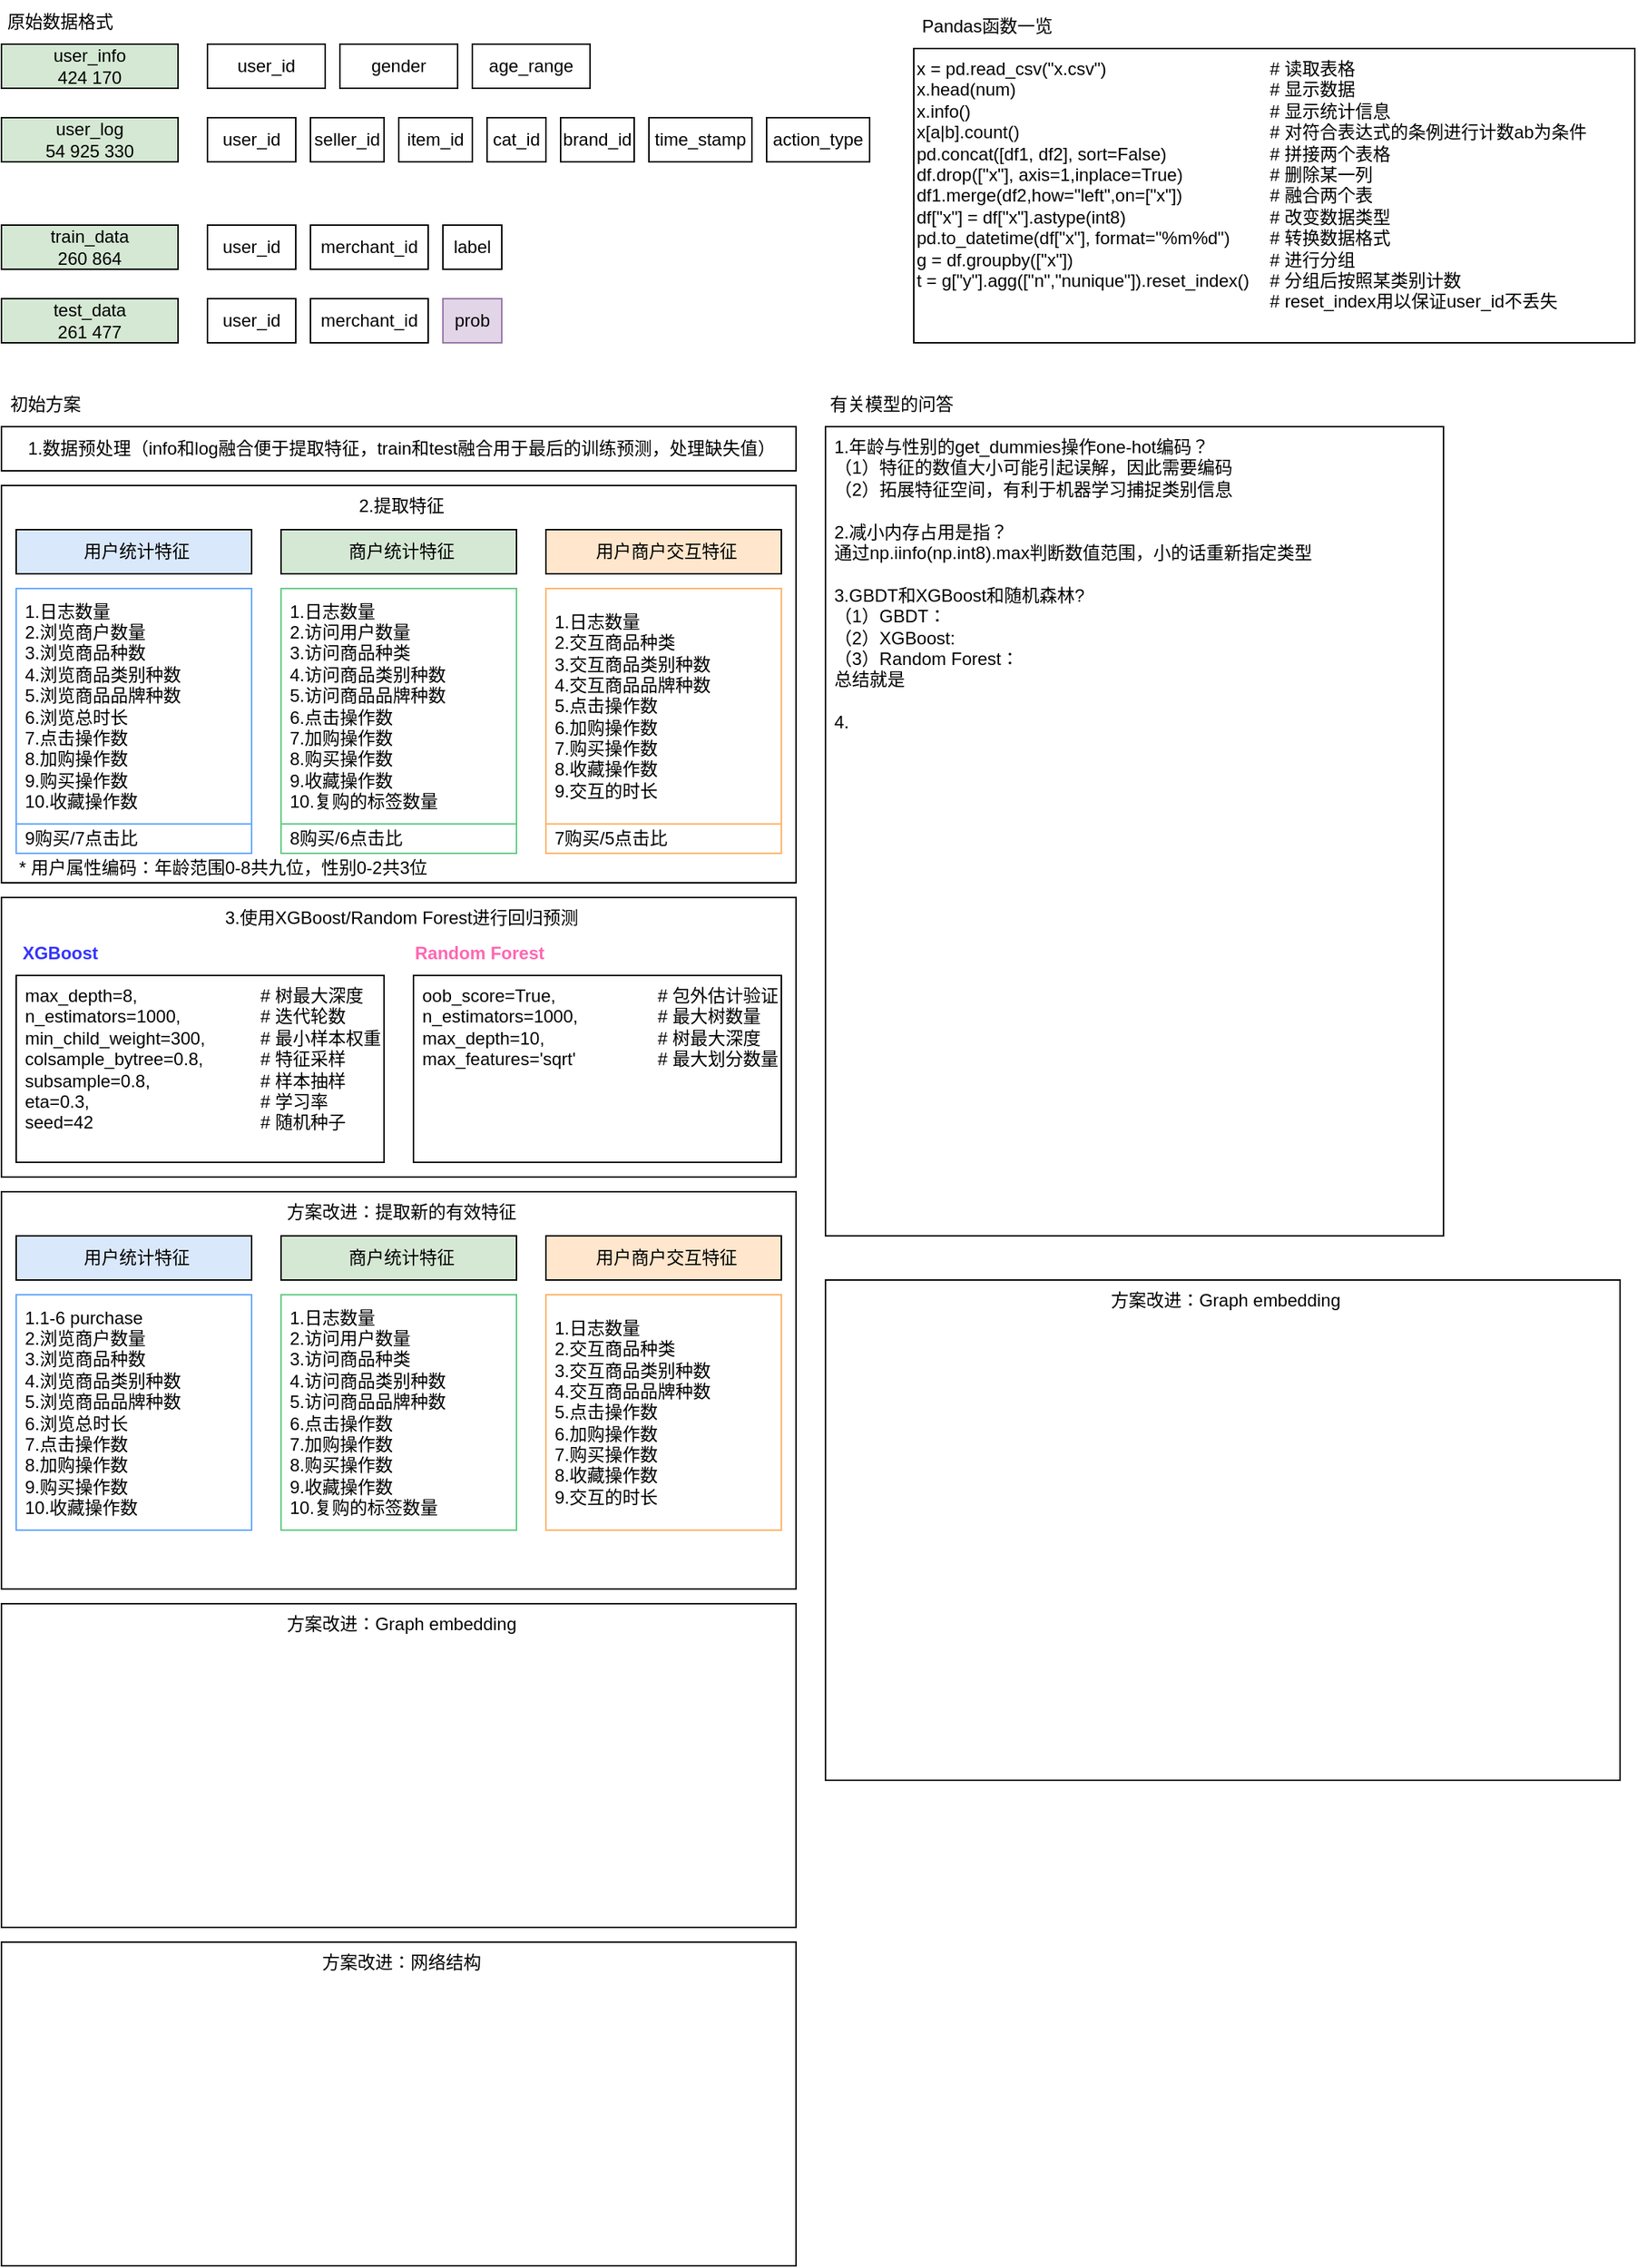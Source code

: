 <mxfile version="24.7.7">
  <diagram name="第 1 页" id="xCzEDtHHo6Lg7tSwvx7r">
    <mxGraphModel dx="1677" dy="1462" grid="1" gridSize="10" guides="1" tooltips="1" connect="1" arrows="1" fold="1" page="0" pageScale="1" pageWidth="827" pageHeight="1169" math="0" shadow="0">
      <root>
        <mxCell id="0" />
        <mxCell id="1" parent="0" />
        <mxCell id="R44nWhIXN0mQkiClx4l6-1" value="user_info&lt;div&gt;424 170&lt;/div&gt;" style="rounded=0;whiteSpace=wrap;html=1;fillColor=#d5e8d4;strokeColor=#000000;" vertex="1" parent="1">
          <mxGeometry x="-20" y="-430" width="120" height="30" as="geometry" />
        </mxCell>
        <mxCell id="R44nWhIXN0mQkiClx4l6-2" value="user_log&lt;div&gt;54 925 330&lt;/div&gt;" style="rounded=0;whiteSpace=wrap;html=1;fillColor=#d5e8d4;strokeColor=#000000;" vertex="1" parent="1">
          <mxGeometry x="-20" y="-380" width="120" height="30" as="geometry" />
        </mxCell>
        <mxCell id="R44nWhIXN0mQkiClx4l6-3" value="train_data&lt;div&gt;260 864&lt;/div&gt;" style="rounded=0;whiteSpace=wrap;html=1;fillColor=#d5e8d4;strokeColor=#000000;" vertex="1" parent="1">
          <mxGeometry x="-20" y="-307" width="120" height="30" as="geometry" />
        </mxCell>
        <mxCell id="R44nWhIXN0mQkiClx4l6-4" value="test_data&lt;div&gt;261 477&lt;/div&gt;" style="rounded=0;whiteSpace=wrap;html=1;fillColor=#d5e8d4;strokeColor=#000000;" vertex="1" parent="1">
          <mxGeometry x="-20" y="-257" width="120" height="30" as="geometry" />
        </mxCell>
        <mxCell id="R44nWhIXN0mQkiClx4l6-5" value="x = pd.read_csv(&quot;x.csv&quot;)&lt;span style=&quot;white-space: pre;&quot;&gt;&#x9;&lt;/span&gt;&lt;span style=&quot;white-space: pre;&quot;&gt;&#x9;&lt;span style=&quot;white-space: pre;&quot;&gt;&#x9;&lt;/span&gt;&lt;span style=&quot;white-space: pre;&quot;&gt;&#x9;&lt;/span&gt;&lt;span style=&quot;white-space: pre;&quot;&gt;&#x9;&lt;/span&gt;&lt;/span&gt;# 读取表格&lt;div&gt;x.head(num)&amp;nbsp; &amp;nbsp;&lt;span style=&quot;white-space: pre;&quot;&gt;&#x9;&lt;/span&gt;&lt;span style=&quot;white-space: pre;&quot;&gt;&#x9;&lt;/span&gt;&lt;span style=&quot;white-space: pre;&quot;&gt;&#x9;&lt;/span&gt;&lt;span style=&quot;white-space: pre;&quot;&gt;&#x9;&lt;span style=&quot;white-space: pre;&quot;&gt;&#x9;&lt;/span&gt;&lt;span style=&quot;white-space: pre;&quot;&gt;&#x9;&lt;/span&gt;&lt;span style=&quot;white-space: pre;&quot;&gt;&#x9;&lt;/span&gt;&lt;/span&gt;# 显示数据&lt;/div&gt;&lt;div&gt;x.info()&lt;span style=&quot;white-space: pre;&quot;&gt;&#x9;&lt;/span&gt;&lt;span style=&quot;white-space: pre;&quot;&gt;&#x9;&lt;/span&gt;&lt;span style=&quot;white-space: pre;&quot;&gt;&#x9;&lt;/span&gt;&lt;span style=&quot;white-space: pre;&quot;&gt;&#x9;&lt;/span&gt;&lt;span style=&quot;white-space: pre;&quot;&gt;&#x9;&lt;span style=&quot;white-space: pre;&quot;&gt;&#x9;&lt;/span&gt;&lt;span style=&quot;white-space: pre;&quot;&gt;&#x9;&lt;/span&gt;&lt;span style=&quot;white-space: pre;&quot;&gt;&#x9;&lt;/span&gt;&lt;/span&gt;# 显示统计信息&lt;/div&gt;&lt;div&gt;x[a|b].count()&lt;span style=&quot;white-space: pre;&quot;&gt;&#x9;&lt;/span&gt;&lt;span style=&quot;white-space: pre;&quot;&gt;&#x9;&lt;/span&gt;&lt;span style=&quot;white-space: pre;&quot;&gt;&#x9;&lt;/span&gt;&lt;span style=&quot;white-space: pre;&quot;&gt;&#x9;&lt;span style=&quot;white-space: pre;&quot;&gt;&#x9;&lt;/span&gt;&lt;span style=&quot;white-space: pre;&quot;&gt;&#x9;&lt;/span&gt;&lt;span style=&quot;white-space: pre;&quot;&gt;&#x9;&lt;/span&gt;&lt;/span&gt;# 对符合表达式的条例进行计数ab为条件&lt;/div&gt;&lt;div&gt;pd.concat([df1, df2], sort=False)&lt;span style=&quot;white-space: pre;&quot;&gt;&lt;span style=&quot;white-space: pre;&quot;&gt;&#x9;&lt;/span&gt;&lt;span style=&quot;white-space: pre;&quot;&gt;&#x9;&lt;/span&gt;&lt;span style=&quot;white-space: pre;&quot;&gt;&#x9;&lt;/span&gt;&lt;/span&gt;# 拼接两个表格&lt;br&gt;&lt;/div&gt;&lt;div&gt;df.drop([&quot;x&quot;], axis=1,inplace=True)&lt;span style=&quot;white-space: pre;&quot;&gt;&#x9;&lt;span style=&quot;white-space: pre;&quot;&gt;&#x9;&lt;/span&gt;&lt;span style=&quot;white-space: pre;&quot;&gt;&#x9;&lt;/span&gt;&lt;/span&gt;# 删除某一列&lt;/div&gt;&lt;div&gt;df1.merge(df2,how=&quot;left&quot;,on=[&quot;x&quot;])&lt;span style=&quot;white-space: pre;&quot;&gt;&#x9;&lt;/span&gt;&lt;span style=&quot;white-space: pre;&quot;&gt;&#x9;&lt;/span&gt;&lt;span style=&quot;white-space: pre;&quot;&gt;&#x9;&lt;/span&gt;# 融合两个表&lt;/div&gt;&lt;div&gt;df[&quot;x&quot;] = df[&quot;x&quot;].astype(int8)&lt;span style=&quot;white-space: pre;&quot;&gt;&#x9;&lt;/span&gt;&lt;span style=&quot;white-space: pre;&quot;&gt;&#x9;&lt;/span&gt;&lt;span style=&quot;white-space: pre;&quot;&gt;&#x9;&lt;/span&gt;&lt;span style=&quot;white-space: pre;&quot;&gt;&#x9;&lt;/span&gt;# 改变数据类型&lt;/div&gt;&lt;div&gt;pd.to_datetime(&lt;span style=&quot;background-color: initial;&quot;&gt;df[&quot;x&quot;], format=&quot;%m%d&quot;&lt;/span&gt;&lt;span style=&quot;background-color: initial;&quot;&gt;)&lt;span style=&quot;white-space: pre;&quot;&gt;&#x9;&lt;/span&gt;# 转换数据格式&lt;/span&gt;&lt;/div&gt;&lt;div&gt;&lt;span style=&quot;background-color: initial;&quot;&gt;g = df.groupby([&quot;x&quot;])&lt;span style=&quot;white-space: pre;&quot;&gt;&#x9;&lt;/span&gt;&lt;span style=&quot;white-space: pre;&quot;&gt;&#x9;&lt;/span&gt;&lt;span style=&quot;white-space: pre;&quot;&gt;&#x9;&lt;/span&gt;&lt;span style=&quot;white-space: pre;&quot;&gt;&#x9;&lt;/span&gt;&lt;span style=&quot;white-space: pre;&quot;&gt;&#x9;&lt;/span&gt;# 进行分组&lt;/span&gt;&lt;/div&gt;&lt;div&gt;t = g[&quot;y&quot;].agg([&quot;n&quot;,&quot;nunique&quot;]).reset_index()&lt;span style=&quot;white-space: pre;&quot;&gt;&#x9;&lt;/span&gt;# 分组后按照某类别计数&lt;/div&gt;&lt;div&gt;&lt;span style=&quot;white-space: pre;&quot;&gt;&#x9;&lt;/span&gt;&lt;span style=&quot;white-space: pre;&quot;&gt;&#x9;&lt;/span&gt;&lt;span style=&quot;white-space: pre;&quot;&gt;&#x9;&lt;/span&gt;&lt;span style=&quot;white-space: pre;&quot;&gt;&#x9;&lt;/span&gt;&lt;span style=&quot;white-space: pre;&quot;&gt;&#x9;&lt;/span&gt;&lt;span style=&quot;white-space: pre;&quot;&gt;&#x9;&lt;/span&gt;&lt;span style=&quot;white-space: pre;&quot;&gt;&#x9;&lt;/span&gt;&lt;span style=&quot;white-space: pre;&quot;&gt;&#x9;&lt;/span&gt;&lt;span style=&quot;white-space: pre;&quot;&gt;&#x9;&lt;/span&gt;#&amp;nbsp;&lt;span style=&quot;background-color: initial;&quot;&gt;reset_index用以保证user_id不丢失&lt;/span&gt;&lt;br&gt;&lt;/div&gt;&lt;div&gt;&lt;span style=&quot;background-color: initial;&quot;&gt;&lt;br&gt;&lt;/span&gt;&lt;/div&gt;" style="rounded=0;whiteSpace=wrap;html=1;align=left;verticalAlign=top;" vertex="1" parent="1">
          <mxGeometry x="600" y="-427" width="490" height="200" as="geometry" />
        </mxCell>
        <mxCell id="R44nWhIXN0mQkiClx4l6-6" value="age_range" style="rounded=0;whiteSpace=wrap;html=1;" vertex="1" parent="1">
          <mxGeometry x="300" y="-430" width="80" height="30" as="geometry" />
        </mxCell>
        <mxCell id="R44nWhIXN0mQkiClx4l6-7" value="user_id" style="rounded=0;whiteSpace=wrap;html=1;" vertex="1" parent="1">
          <mxGeometry x="120" y="-430" width="80" height="30" as="geometry" />
        </mxCell>
        <mxCell id="R44nWhIXN0mQkiClx4l6-8" value="user_id" style="rounded=0;whiteSpace=wrap;html=1;" vertex="1" parent="1">
          <mxGeometry x="120" y="-380" width="60" height="30" as="geometry" />
        </mxCell>
        <mxCell id="R44nWhIXN0mQkiClx4l6-9" value="user_id" style="rounded=0;whiteSpace=wrap;html=1;" vertex="1" parent="1">
          <mxGeometry x="120" y="-307" width="60" height="30" as="geometry" />
        </mxCell>
        <mxCell id="R44nWhIXN0mQkiClx4l6-10" value="gender" style="rounded=0;whiteSpace=wrap;html=1;" vertex="1" parent="1">
          <mxGeometry x="210" y="-430" width="80" height="30" as="geometry" />
        </mxCell>
        <mxCell id="R44nWhIXN0mQkiClx4l6-11" value="merchant_id" style="rounded=0;whiteSpace=wrap;html=1;" vertex="1" parent="1">
          <mxGeometry x="190" y="-307" width="80" height="30" as="geometry" />
        </mxCell>
        <mxCell id="R44nWhIXN0mQkiClx4l6-12" value="label" style="rounded=0;whiteSpace=wrap;html=1;" vertex="1" parent="1">
          <mxGeometry x="280" y="-307" width="40" height="30" as="geometry" />
        </mxCell>
        <mxCell id="R44nWhIXN0mQkiClx4l6-13" value="item_id" style="rounded=0;whiteSpace=wrap;html=1;" vertex="1" parent="1">
          <mxGeometry x="250" y="-380" width="50" height="30" as="geometry" />
        </mxCell>
        <mxCell id="R44nWhIXN0mQkiClx4l6-14" value="cat_id" style="rounded=0;whiteSpace=wrap;html=1;" vertex="1" parent="1">
          <mxGeometry x="310" y="-380" width="40" height="30" as="geometry" />
        </mxCell>
        <mxCell id="R44nWhIXN0mQkiClx4l6-15" value="seller_id" style="rounded=0;whiteSpace=wrap;html=1;" vertex="1" parent="1">
          <mxGeometry x="190" y="-380" width="50" height="30" as="geometry" />
        </mxCell>
        <mxCell id="R44nWhIXN0mQkiClx4l6-16" value="brand_id" style="rounded=0;whiteSpace=wrap;html=1;" vertex="1" parent="1">
          <mxGeometry x="360" y="-380" width="50" height="30" as="geometry" />
        </mxCell>
        <mxCell id="R44nWhIXN0mQkiClx4l6-17" value="time_stamp" style="rounded=0;whiteSpace=wrap;html=1;" vertex="1" parent="1">
          <mxGeometry x="420" y="-380" width="70" height="30" as="geometry" />
        </mxCell>
        <mxCell id="R44nWhIXN0mQkiClx4l6-18" value="action_type" style="rounded=0;whiteSpace=wrap;html=1;" vertex="1" parent="1">
          <mxGeometry x="500" y="-380" width="70" height="30" as="geometry" />
        </mxCell>
        <mxCell id="R44nWhIXN0mQkiClx4l6-19" value="user_id" style="rounded=0;whiteSpace=wrap;html=1;" vertex="1" parent="1">
          <mxGeometry x="120" y="-257" width="60" height="30" as="geometry" />
        </mxCell>
        <mxCell id="R44nWhIXN0mQkiClx4l6-20" value="merchant_id" style="rounded=0;whiteSpace=wrap;html=1;" vertex="1" parent="1">
          <mxGeometry x="190" y="-257" width="80" height="30" as="geometry" />
        </mxCell>
        <mxCell id="R44nWhIXN0mQkiClx4l6-21" value="prob" style="rounded=0;whiteSpace=wrap;html=1;fillColor=#e1d5e7;strokeColor=#9673a6;" vertex="1" parent="1">
          <mxGeometry x="280" y="-257" width="40" height="30" as="geometry" />
        </mxCell>
        <mxCell id="R44nWhIXN0mQkiClx4l6-22" value="&lt;div&gt;1.数据预处理（info和log融合便于提取特征，train和test融合用于最后的训练预测，&lt;span style=&quot;background-color: initial;&quot;&gt;处理缺失值&lt;/span&gt;&lt;span style=&quot;background-color: initial;&quot;&gt;）&lt;/span&gt;&lt;/div&gt;" style="rounded=0;whiteSpace=wrap;html=1;align=center;verticalAlign=middle;spacing=2;spacingLeft=4;" vertex="1" parent="1">
          <mxGeometry x="-20" y="-170" width="540" height="30" as="geometry" />
        </mxCell>
        <mxCell id="R44nWhIXN0mQkiClx4l6-23" value="2.提取特征" style="rounded=0;whiteSpace=wrap;html=1;align=center;verticalAlign=top;spacing=2;spacingLeft=4;strokeColor=#000000;" vertex="1" parent="1">
          <mxGeometry x="-20" y="-130" width="540" height="270" as="geometry" />
        </mxCell>
        <mxCell id="R44nWhIXN0mQkiClx4l6-24" value="用户统计特征" style="rounded=0;whiteSpace=wrap;html=1;align=center;verticalAlign=middle;spacing=2;spacingLeft=4;fillColor=#dae8fc;strokeColor=#000000;" vertex="1" parent="1">
          <mxGeometry x="-10" y="-100" width="160" height="30" as="geometry" />
        </mxCell>
        <mxCell id="R44nWhIXN0mQkiClx4l6-25" value="商户统计特征" style="rounded=0;whiteSpace=wrap;html=1;align=center;verticalAlign=middle;spacing=2;spacingLeft=4;fillColor=#d5e8d4;strokeColor=#000000;" vertex="1" parent="1">
          <mxGeometry x="170" y="-100" width="160" height="30" as="geometry" />
        </mxCell>
        <mxCell id="R44nWhIXN0mQkiClx4l6-26" value="用户商户交互特征" style="rounded=0;whiteSpace=wrap;html=1;align=center;verticalAlign=middle;spacing=2;spacingLeft=4;fillColor=#ffe6cc;strokeColor=default;" vertex="1" parent="1">
          <mxGeometry x="350" y="-100" width="160" height="30" as="geometry" />
        </mxCell>
        <mxCell id="R44nWhIXN0mQkiClx4l6-27" value="1.日志数量&lt;div&gt;2.浏览商户数量&lt;/div&gt;&lt;div&gt;3.&lt;span style=&quot;background-color: initial;&quot;&gt;浏览商品种数&lt;/span&gt;&lt;/div&gt;&lt;div&gt;&lt;span style=&quot;background-color: initial;&quot;&gt;4.浏览商品类别种数&lt;/span&gt;&lt;/div&gt;&lt;div&gt;&lt;span style=&quot;background-color: initial;&quot;&gt;5.浏览商品品牌种数&lt;/span&gt;&lt;/div&gt;&lt;div&gt;&lt;span style=&quot;background-color: initial;&quot;&gt;6.浏览总时长&lt;/span&gt;&lt;/div&gt;&lt;div&gt;&lt;span style=&quot;background-color: initial;&quot;&gt;7.点击操作数&lt;/span&gt;&lt;/div&gt;&lt;div&gt;&lt;span style=&quot;background-color: initial;&quot;&gt;8.加购操作数&lt;/span&gt;&lt;/div&gt;&lt;div&gt;&lt;span style=&quot;background-color: initial;&quot;&gt;9.购买操作数&lt;/span&gt;&lt;/div&gt;&lt;div&gt;&lt;span style=&quot;background-color: initial;&quot;&gt;10.收藏操作数&lt;/span&gt;&lt;/div&gt;" style="rounded=0;whiteSpace=wrap;html=1;align=left;verticalAlign=middle;spacing=2;spacingLeft=4;fillColor=#FFFFFF;strokeColor=#63A7FF;" vertex="1" parent="1">
          <mxGeometry x="-10" y="-60" width="160" height="160" as="geometry" />
        </mxCell>
        <mxCell id="R44nWhIXN0mQkiClx4l6-28" value="初始方案" style="text;html=1;align=center;verticalAlign=middle;whiteSpace=wrap;rounded=0;" vertex="1" parent="1">
          <mxGeometry x="-20" y="-200" width="60" height="30" as="geometry" />
        </mxCell>
        <mxCell id="R44nWhIXN0mQkiClx4l6-29" value="&lt;div&gt;3.使用XGBoost/Random Forest进行回归预测&lt;/div&gt;" style="rounded=0;whiteSpace=wrap;html=1;align=center;verticalAlign=top;spacing=2;spacingLeft=4;" vertex="1" parent="1">
          <mxGeometry x="-20" y="150" width="540" height="190" as="geometry" />
        </mxCell>
        <mxCell id="R44nWhIXN0mQkiClx4l6-30" value="1.日志数量&lt;div&gt;2.访问用户数量&lt;/div&gt;&lt;div&gt;3.访问商品种类&lt;/div&gt;&lt;div&gt;4.访问商品类别种数&lt;/div&gt;&lt;div&gt;5.访问商品品牌种数&lt;/div&gt;&lt;div&gt;&lt;div&gt;&lt;span style=&quot;background-color: initial;&quot;&gt;6.点击操作数&lt;/span&gt;&lt;/div&gt;&lt;div&gt;&lt;span style=&quot;background-color: initial;&quot;&gt;7.加购操作数&lt;/span&gt;&lt;/div&gt;&lt;div&gt;&lt;span style=&quot;background-color: initial;&quot;&gt;8.购买操作数&lt;/span&gt;&lt;/div&gt;&lt;div&gt;&lt;span style=&quot;background-color: initial;&quot;&gt;9.收藏操作数&lt;/span&gt;&lt;/div&gt;&lt;/div&gt;&lt;div&gt;&lt;span style=&quot;background-color: initial;&quot;&gt;10.复购的标签数量&lt;/span&gt;&lt;/div&gt;" style="rounded=0;whiteSpace=wrap;html=1;align=left;verticalAlign=middle;spacing=2;spacingLeft=4;fillColor=#FFFFFF;strokeColor=#62CC82;" vertex="1" parent="1">
          <mxGeometry x="170" y="-60" width="160" height="160" as="geometry" />
        </mxCell>
        <mxCell id="R44nWhIXN0mQkiClx4l6-31" value="1.日志数量&lt;div&gt;&lt;div&gt;2.交互商品种类&lt;/div&gt;&lt;div&gt;3.交互商品类别种数&lt;/div&gt;&lt;div&gt;4.交互商品品牌种数&lt;/div&gt;&lt;div&gt;&lt;div&gt;&lt;span style=&quot;background-color: initial;&quot;&gt;5.点击操作数&lt;/span&gt;&lt;/div&gt;&lt;div&gt;&lt;span style=&quot;background-color: initial;&quot;&gt;6.加购操作数&lt;/span&gt;&lt;/div&gt;&lt;div&gt;&lt;span style=&quot;background-color: initial;&quot;&gt;7.购买操作数&lt;/span&gt;&lt;/div&gt;&lt;div&gt;&lt;span style=&quot;background-color: initial;&quot;&gt;8.收藏操作数&lt;/span&gt;&lt;/div&gt;&lt;/div&gt;&lt;/div&gt;&lt;div&gt;&lt;span style=&quot;background-color: initial;&quot;&gt;9.交互的时长&lt;/span&gt;&lt;/div&gt;" style="rounded=0;whiteSpace=wrap;html=1;align=left;verticalAlign=middle;spacing=2;spacingLeft=4;fillColor=#FFFFFF;strokeColor=#FFB366;" vertex="1" parent="1">
          <mxGeometry x="350" y="-60" width="160" height="160" as="geometry" />
        </mxCell>
        <mxCell id="R44nWhIXN0mQkiClx4l6-32" value="9购买/7点击比" style="rounded=0;whiteSpace=wrap;html=1;align=left;verticalAlign=middle;spacing=2;spacingLeft=4;fillColor=#FFFFFF;strokeColor=#63A7FF;" vertex="1" parent="1">
          <mxGeometry x="-10" y="100" width="160" height="20" as="geometry" />
        </mxCell>
        <mxCell id="R44nWhIXN0mQkiClx4l6-33" value="8购买/6点击比" style="rounded=0;whiteSpace=wrap;html=1;align=left;verticalAlign=middle;spacing=2;spacingLeft=4;fillColor=#FFFFFF;strokeColor=#62cc82;" vertex="1" parent="1">
          <mxGeometry x="170" y="100" width="160" height="20" as="geometry" />
        </mxCell>
        <mxCell id="R44nWhIXN0mQkiClx4l6-34" value="7购买/5点击比" style="rounded=0;whiteSpace=wrap;html=1;align=left;verticalAlign=middle;spacing=2;spacingLeft=4;fillColor=#FFFFFF;strokeColor=#ffb366;" vertex="1" parent="1">
          <mxGeometry x="350" y="100" width="160" height="20" as="geometry" />
        </mxCell>
        <mxCell id="R44nWhIXN0mQkiClx4l6-35" value="* 用户属性编码：年龄范围0-8共九位，性别0-2共3位" style="text;html=1;align=left;verticalAlign=middle;whiteSpace=wrap;rounded=0;" vertex="1" parent="1">
          <mxGeometry x="-10" y="120" width="520" height="20" as="geometry" />
        </mxCell>
        <mxCell id="R44nWhIXN0mQkiClx4l6-36" value="&lt;div&gt;max_depth=8,&lt;span style=&quot;white-space: pre;&quot;&gt;&#x9;&lt;/span&gt;&lt;span style=&quot;white-space: pre;&quot;&gt;&#x9;&lt;/span&gt;&lt;span style=&quot;white-space: pre;&quot;&gt;&#x9;&lt;span style=&quot;white-space: pre;&quot;&gt;&#x9;&lt;/span&gt;&lt;/span&gt;# 树最大深度&lt;/div&gt;&lt;div&gt;n_estimators=1000,&lt;span style=&quot;white-space: pre;&quot;&gt;&#x9;&lt;/span&gt;&lt;span style=&quot;white-space: pre;&quot;&gt;&#x9;&lt;/span&gt;# 迭代轮数&lt;/div&gt;&lt;div&gt;min_child_weight=300,&lt;span style=&quot;white-space: pre;&quot;&gt;&#x9;&lt;/span&gt;&lt;span style=&quot;white-space: pre;&quot;&gt;&#x9;&lt;/span&gt;# 最小样本权重&lt;/div&gt;&lt;div&gt;colsample_bytree=0.8,&lt;span style=&quot;white-space: pre;&quot;&gt;&#x9;&lt;/span&gt;&lt;span style=&quot;white-space: pre;&quot;&gt;&#x9;&lt;/span&gt;# 特征采样&lt;/div&gt;&lt;div&gt;subsample=0.8,&lt;span style=&quot;white-space: pre;&quot;&gt;&#x9;&lt;/span&gt;&lt;span style=&quot;white-space: pre;&quot;&gt;&#x9;&lt;/span&gt;&lt;span style=&quot;white-space: pre;&quot;&gt;&#x9;&lt;/span&gt;# 样本抽样&lt;/div&gt;&lt;div&gt;eta=0.3,&lt;span style=&quot;white-space: pre;&quot;&gt;&#x9;&lt;/span&gt;&lt;span style=&quot;white-space: pre;&quot;&gt;&#x9;&lt;/span&gt;&lt;span style=&quot;white-space: pre;&quot;&gt;&#x9;&lt;/span&gt;&lt;span style=&quot;white-space: pre;&quot;&gt;&#x9;&lt;/span&gt;&lt;span style=&quot;white-space: pre;&quot;&gt;&#x9;&lt;/span&gt;# 学习率&lt;/div&gt;&lt;div&gt;seed=42&lt;span style=&quot;white-space: pre;&quot;&gt;&#x9;&lt;/span&gt;&lt;span style=&quot;white-space: pre;&quot;&gt;&#x9;&lt;/span&gt;&lt;span style=&quot;white-space: pre;&quot;&gt;&#x9;&lt;/span&gt;&lt;span style=&quot;white-space: pre;&quot;&gt;&#x9;&lt;/span&gt;&lt;span style=&quot;white-space: pre;&quot;&gt;&#x9;&lt;/span&gt;# 随机种子&lt;/div&gt;" style="rounded=0;whiteSpace=wrap;html=1;align=left;spacingLeft=4;verticalAlign=top;" vertex="1" parent="1">
          <mxGeometry x="-10" y="203" width="250" height="127" as="geometry" />
        </mxCell>
        <mxCell id="R44nWhIXN0mQkiClx4l6-37" value="&lt;div&gt;oob_score=True,&lt;span style=&quot;white-space: pre;&quot;&gt;&#x9;&lt;/span&gt;&lt;span style=&quot;white-space: pre;&quot;&gt;&#x9;&lt;/span&gt;&lt;span style=&quot;white-space: pre;&quot;&gt;&#x9;&lt;/span&gt;# 包外估计验证&lt;/div&gt;&lt;div&gt;n_estimators=1000,&lt;span style=&quot;white-space: pre;&quot;&gt;&#x9;&lt;/span&gt;&lt;span style=&quot;white-space: pre;&quot;&gt;&#x9;&lt;/span&gt;# 最大树数量&lt;/div&gt;&lt;div&gt;max_depth=10,&lt;span style=&quot;white-space: pre;&quot;&gt;&#x9;&lt;/span&gt;&lt;span style=&quot;white-space: pre;&quot;&gt;&#x9;&lt;/span&gt;&lt;span style=&quot;white-space: pre;&quot;&gt;&#x9;&lt;/span&gt;# 树最大深度&lt;/div&gt;&lt;div style=&quot;&quot;&gt;max_features=&#39;sqrt&#39;&lt;span style=&quot;white-space: pre;&quot;&gt;&#x9;&lt;/span&gt;&lt;span style=&quot;white-space: pre;&quot;&gt;&#x9;&lt;/span&gt;&lt;span style=&quot;white-space: pre;&quot;&gt;&#x9;&lt;/span&gt;# 最大划分数量&lt;/div&gt;" style="rounded=0;whiteSpace=wrap;html=1;spacingLeft=4;horizontal=1;verticalAlign=top;align=left;" vertex="1" parent="1">
          <mxGeometry x="260" y="203" width="250" height="127" as="geometry" />
        </mxCell>
        <mxCell id="R44nWhIXN0mQkiClx4l6-38" value="XGBoost" style="text;html=1;align=center;verticalAlign=middle;whiteSpace=wrap;rounded=0;fontColor=#3333FF;fontStyle=1" vertex="1" parent="1">
          <mxGeometry x="-10" y="173" width="60" height="30" as="geometry" />
        </mxCell>
        <mxCell id="R44nWhIXN0mQkiClx4l6-39" value="Random Forest" style="text;html=1;align=center;verticalAlign=middle;whiteSpace=wrap;rounded=0;fontStyle=1;fontColor=#FF66B3;" vertex="1" parent="1">
          <mxGeometry x="260" y="173" width="90" height="30" as="geometry" />
        </mxCell>
        <mxCell id="R44nWhIXN0mQkiClx4l6-40" value="1.年龄与性别的get_dummies操作one-hot编码？&lt;div&gt;（1）特征的数值大小可能引起误解，因此需要编码&lt;/div&gt;&lt;div&gt;（2）拓展特征空间，有利于机器学习捕捉类别信息&lt;/div&gt;&lt;div&gt;&lt;br&gt;&lt;/div&gt;&lt;div&gt;2.减小内存占用是指？&lt;/div&gt;&lt;div&gt;通过np.iinfo(np.int8).max判断数值范围，小的话重新指定类型&lt;br&gt;&lt;/div&gt;&lt;div&gt;&lt;br&gt;&lt;/div&gt;&lt;div&gt;3.GBDT和XGBoost和随机森林?&lt;/div&gt;&lt;div&gt;（1）GBDT：&lt;/div&gt;&lt;div&gt;（2）XGBoost:&lt;/div&gt;&lt;div&gt;（3）Random Forest：&lt;/div&gt;&lt;div&gt;总结就是&lt;/div&gt;&lt;div&gt;&lt;br&gt;&lt;/div&gt;&lt;div&gt;4.&lt;/div&gt;" style="rounded=0;whiteSpace=wrap;html=1;align=left;spacingLeft=4;verticalAlign=top;" vertex="1" parent="1">
          <mxGeometry x="540" y="-170" width="420" height="550" as="geometry" />
        </mxCell>
        <mxCell id="R44nWhIXN0mQkiClx4l6-41" value="有关模型的问答" style="text;html=1;align=center;verticalAlign=middle;whiteSpace=wrap;rounded=0;" vertex="1" parent="1">
          <mxGeometry x="540" y="-200" width="90" height="30" as="geometry" />
        </mxCell>
        <mxCell id="R44nWhIXN0mQkiClx4l6-42" value="Pandas函数一览" style="text;html=1;align=center;verticalAlign=middle;whiteSpace=wrap;rounded=0;" vertex="1" parent="1">
          <mxGeometry x="600" y="-457" width="100" height="30" as="geometry" />
        </mxCell>
        <mxCell id="R44nWhIXN0mQkiClx4l6-43" value="原始数据格式" style="text;html=1;align=center;verticalAlign=middle;whiteSpace=wrap;rounded=0;" vertex="1" parent="1">
          <mxGeometry x="-20" y="-460" width="80" height="30" as="geometry" />
        </mxCell>
        <mxCell id="R44nWhIXN0mQkiClx4l6-44" value="方案改进：提取新的有效特征" style="rounded=0;whiteSpace=wrap;html=1;align=center;verticalAlign=top;spacing=2;spacingLeft=4;strokeColor=#000000;" vertex="1" parent="1">
          <mxGeometry x="-20" y="350" width="540" height="270" as="geometry" />
        </mxCell>
        <mxCell id="R44nWhIXN0mQkiClx4l6-45" value="方案改进：Graph embedding" style="rounded=0;whiteSpace=wrap;html=1;align=center;verticalAlign=top;spacing=2;spacingLeft=4;strokeColor=#000000;" vertex="1" parent="1">
          <mxGeometry x="-20" y="630" width="540" height="220" as="geometry" />
        </mxCell>
        <mxCell id="R44nWhIXN0mQkiClx4l6-46" value="方案改进：网络结构" style="rounded=0;whiteSpace=wrap;html=1;align=center;verticalAlign=top;spacing=2;spacingLeft=4;strokeColor=#000000;" vertex="1" parent="1">
          <mxGeometry x="-20" y="860" width="540" height="220" as="geometry" />
        </mxCell>
        <mxCell id="R44nWhIXN0mQkiClx4l6-47" value="用户统计特征" style="rounded=0;whiteSpace=wrap;html=1;align=center;verticalAlign=middle;spacing=2;spacingLeft=4;fillColor=#dae8fc;strokeColor=#000000;" vertex="1" parent="1">
          <mxGeometry x="-10" y="380" width="160" height="30" as="geometry" />
        </mxCell>
        <mxCell id="R44nWhIXN0mQkiClx4l6-48" value="1.1-6 purchase&lt;div&gt;2.浏览商户数量&lt;/div&gt;&lt;div&gt;3.&lt;span style=&quot;background-color: initial;&quot;&gt;浏览商品种数&lt;/span&gt;&lt;/div&gt;&lt;div&gt;&lt;span style=&quot;background-color: initial;&quot;&gt;4.浏览商品类别种数&lt;/span&gt;&lt;/div&gt;&lt;div&gt;&lt;span style=&quot;background-color: initial;&quot;&gt;5.浏览商品品牌种数&lt;/span&gt;&lt;/div&gt;&lt;div&gt;&lt;span style=&quot;background-color: initial;&quot;&gt;6.浏览总时长&lt;/span&gt;&lt;/div&gt;&lt;div&gt;&lt;span style=&quot;background-color: initial;&quot;&gt;7.点击操作数&lt;/span&gt;&lt;/div&gt;&lt;div&gt;&lt;span style=&quot;background-color: initial;&quot;&gt;8.加购操作数&lt;/span&gt;&lt;/div&gt;&lt;div&gt;&lt;span style=&quot;background-color: initial;&quot;&gt;9.购买操作数&lt;/span&gt;&lt;/div&gt;&lt;div&gt;&lt;span style=&quot;background-color: initial;&quot;&gt;10.收藏操作数&lt;/span&gt;&lt;/div&gt;" style="rounded=0;whiteSpace=wrap;html=1;align=left;verticalAlign=middle;spacing=2;spacingLeft=4;fillColor=#FFFFFF;strokeColor=#63A7FF;" vertex="1" parent="1">
          <mxGeometry x="-10" y="420" width="160" height="160" as="geometry" />
        </mxCell>
        <mxCell id="R44nWhIXN0mQkiClx4l6-49" value="商户统计特征" style="rounded=0;whiteSpace=wrap;html=1;align=center;verticalAlign=middle;spacing=2;spacingLeft=4;fillColor=#d5e8d4;strokeColor=#000000;" vertex="1" parent="1">
          <mxGeometry x="170" y="380" width="160" height="30" as="geometry" />
        </mxCell>
        <mxCell id="R44nWhIXN0mQkiClx4l6-50" value="用户商户交互特征" style="rounded=0;whiteSpace=wrap;html=1;align=center;verticalAlign=middle;spacing=2;spacingLeft=4;fillColor=#ffe6cc;strokeColor=default;" vertex="1" parent="1">
          <mxGeometry x="350" y="380" width="160" height="30" as="geometry" />
        </mxCell>
        <mxCell id="R44nWhIXN0mQkiClx4l6-51" value="1.日志数量&lt;div&gt;2.访问用户数量&lt;/div&gt;&lt;div&gt;3.访问商品种类&lt;/div&gt;&lt;div&gt;4.访问商品类别种数&lt;/div&gt;&lt;div&gt;5.访问商品品牌种数&lt;/div&gt;&lt;div&gt;&lt;div&gt;&lt;span style=&quot;background-color: initial;&quot;&gt;6.点击操作数&lt;/span&gt;&lt;/div&gt;&lt;div&gt;&lt;span style=&quot;background-color: initial;&quot;&gt;7.加购操作数&lt;/span&gt;&lt;/div&gt;&lt;div&gt;&lt;span style=&quot;background-color: initial;&quot;&gt;8.购买操作数&lt;/span&gt;&lt;/div&gt;&lt;div&gt;&lt;span style=&quot;background-color: initial;&quot;&gt;9.收藏操作数&lt;/span&gt;&lt;/div&gt;&lt;/div&gt;&lt;div&gt;&lt;span style=&quot;background-color: initial;&quot;&gt;10.复购的标签数量&lt;/span&gt;&lt;/div&gt;" style="rounded=0;whiteSpace=wrap;html=1;align=left;verticalAlign=middle;spacing=2;spacingLeft=4;fillColor=#FFFFFF;strokeColor=#62CC82;" vertex="1" parent="1">
          <mxGeometry x="170" y="420" width="160" height="160" as="geometry" />
        </mxCell>
        <mxCell id="R44nWhIXN0mQkiClx4l6-52" value="1.日志数量&lt;div&gt;&lt;div&gt;2.交互商品种类&lt;/div&gt;&lt;div&gt;3.交互商品类别种数&lt;/div&gt;&lt;div&gt;4.交互商品品牌种数&lt;/div&gt;&lt;div&gt;&lt;div&gt;&lt;span style=&quot;background-color: initial;&quot;&gt;5.点击操作数&lt;/span&gt;&lt;/div&gt;&lt;div&gt;&lt;span style=&quot;background-color: initial;&quot;&gt;6.加购操作数&lt;/span&gt;&lt;/div&gt;&lt;div&gt;&lt;span style=&quot;background-color: initial;&quot;&gt;7.购买操作数&lt;/span&gt;&lt;/div&gt;&lt;div&gt;&lt;span style=&quot;background-color: initial;&quot;&gt;8.收藏操作数&lt;/span&gt;&lt;/div&gt;&lt;/div&gt;&lt;/div&gt;&lt;div&gt;&lt;span style=&quot;background-color: initial;&quot;&gt;9.交互的时长&lt;/span&gt;&lt;/div&gt;" style="rounded=0;whiteSpace=wrap;html=1;align=left;verticalAlign=middle;spacing=2;spacingLeft=4;fillColor=#FFFFFF;strokeColor=#FFB366;" vertex="1" parent="1">
          <mxGeometry x="350" y="420" width="160" height="160" as="geometry" />
        </mxCell>
        <mxCell id="R44nWhIXN0mQkiClx4l6-56" value="方案改进：Graph embedding&lt;div&gt;&lt;br&gt;&lt;/div&gt;" style="rounded=0;whiteSpace=wrap;html=1;align=center;verticalAlign=top;spacing=2;spacingLeft=4;strokeColor=#000000;" vertex="1" parent="1">
          <mxGeometry x="540" y="410" width="540" height="340" as="geometry" />
        </mxCell>
      </root>
    </mxGraphModel>
  </diagram>
</mxfile>
